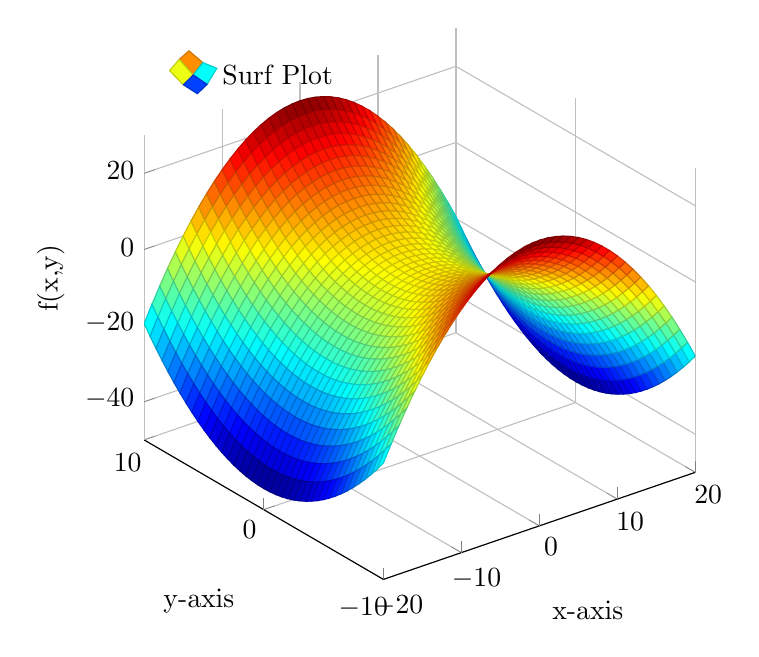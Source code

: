 % This file was created by matlab2tikz v0.4.7 running on MATLAB 8.1.
% Copyright (c) 2008--2014, Nico Schlömer <nico.schloemer@gmail.com>
% All rights reserved.
% Minimal pgfplots version: 1.3
% 
% The latest updates can be retrieved from
%   http://www.mathworks.com/matlabcentral/fileexchange/22022-matlab2tikz
% where you can also make suggestions and rate matlab2tikz.
% 
\begin{tikzpicture}

\begin{axis}[%
width=7cm,
height=7cm,
view={-37.5}{30},
scale only axis,
xmin=-20,
xmax=20,
xlabel={x-axis},
xmajorgrids,
ymin=-10,
ymax=10,
ylabel={y-axis},
ymajorgrids,
zmin=-50,
zmax=30,
zlabel={f(x,y)},
zmajorgrids,
axis x line*=bottom,
axis y line*=left,
axis z line*=left,
legend style={at={(0.03,0.97)},anchor=north west,fill=none,draw=none,legend cell align=left}
]

\addplot3[%
surf,
shader=faceted,
draw=black,
colormap/jet,
mesh/rows=41]
table[row sep=crcr,header=false] {%
%
-20	-10	-19.444\\
-20	-9.5	-21.882\\
-20	-9	-24.194\\
-20	-8.5	-26.382\\
-20	-8	-28.444\\
-20	-7.5	-30.382\\
-20	-7	-32.194\\
-20	-6.5	-33.882\\
-20	-6	-35.444\\
-20	-5.5	-36.882\\
-20	-5	-38.194\\
-20	-4.5	-39.382\\
-20	-4	-40.444\\
-20	-3.5	-41.382\\
-20	-3	-42.194\\
-20	-2.5	-42.882\\
-20	-2	-43.444\\
-20	-1.5	-43.882\\
-20	-1	-44.194\\
-20	-0.5	-44.382\\
-20	0	-44.444\\
-20	0.5	-44.382\\
-20	1	-44.194\\
-20	1.5	-43.882\\
-20	2	-43.444\\
-20	2.5	-42.882\\
-20	3	-42.194\\
-20	3.5	-41.382\\
-20	4	-40.444\\
-20	4.5	-39.382\\
-20	5	-38.194\\
-20	5.5	-36.882\\
-20	6	-35.444\\
-20	6.5	-33.882\\
-20	7	-32.194\\
-20	7.5	-30.382\\
-20	8	-28.444\\
-20	8.5	-26.382\\
-20	9	-24.194\\
-20	9.5	-21.882\\
-20	10	-19.444\\
-19	-10	-15.111\\
-19	-9.5	-17.549\\
-19	-9	-19.861\\
-19	-8.5	-22.049\\
-19	-8	-24.111\\
-19	-7.5	-26.049\\
-19	-7	-27.861\\
-19	-6.5	-29.549\\
-19	-6	-31.111\\
-19	-5.5	-32.549\\
-19	-5	-33.861\\
-19	-4.5	-35.049\\
-19	-4	-36.111\\
-19	-3.5	-37.049\\
-19	-3	-37.861\\
-19	-2.5	-38.549\\
-19	-2	-39.111\\
-19	-1.5	-39.549\\
-19	-1	-39.861\\
-19	-0.5	-40.049\\
-19	0	-40.111\\
-19	0.5	-40.049\\
-19	1	-39.861\\
-19	1.5	-39.549\\
-19	2	-39.111\\
-19	2.5	-38.549\\
-19	3	-37.861\\
-19	3.5	-37.049\\
-19	4	-36.111\\
-19	4.5	-35.049\\
-19	5	-33.861\\
-19	5.5	-32.549\\
-19	6	-31.111\\
-19	6.5	-29.549\\
-19	7	-27.861\\
-19	7.5	-26.049\\
-19	8	-24.111\\
-19	8.5	-22.049\\
-19	9	-19.861\\
-19	9.5	-17.549\\
-19	10	-15.111\\
-18	-10	-11\\
-18	-9.5	-13.438\\
-18	-9	-15.75\\
-18	-8.5	-17.938\\
-18	-8	-20\\
-18	-7.5	-21.938\\
-18	-7	-23.75\\
-18	-6.5	-25.438\\
-18	-6	-27\\
-18	-5.5	-28.438\\
-18	-5	-29.75\\
-18	-4.5	-30.938\\
-18	-4	-32\\
-18	-3.5	-32.938\\
-18	-3	-33.75\\
-18	-2.5	-34.438\\
-18	-2	-35\\
-18	-1.5	-35.438\\
-18	-1	-35.75\\
-18	-0.5	-35.938\\
-18	0	-36\\
-18	0.5	-35.938\\
-18	1	-35.75\\
-18	1.5	-35.438\\
-18	2	-35\\
-18	2.5	-34.438\\
-18	3	-33.75\\
-18	3.5	-32.938\\
-18	4	-32\\
-18	4.5	-30.938\\
-18	5	-29.75\\
-18	5.5	-28.438\\
-18	6	-27\\
-18	6.5	-25.438\\
-18	7	-23.75\\
-18	7.5	-21.938\\
-18	8	-20\\
-18	8.5	-17.938\\
-18	9	-15.75\\
-18	9.5	-13.438\\
-18	10	-11\\
-17	-10	-7.111\\
-17	-9.5	-9.549\\
-17	-9	-11.861\\
-17	-8.5	-14.049\\
-17	-8	-16.111\\
-17	-7.5	-18.049\\
-17	-7	-19.861\\
-17	-6.5	-21.549\\
-17	-6	-23.111\\
-17	-5.5	-24.549\\
-17	-5	-25.861\\
-17	-4.5	-27.049\\
-17	-4	-28.111\\
-17	-3.5	-29.049\\
-17	-3	-29.861\\
-17	-2.5	-30.549\\
-17	-2	-31.111\\
-17	-1.5	-31.549\\
-17	-1	-31.861\\
-17	-0.5	-32.049\\
-17	0	-32.111\\
-17	0.5	-32.049\\
-17	1	-31.861\\
-17	1.5	-31.549\\
-17	2	-31.111\\
-17	2.5	-30.549\\
-17	3	-29.861\\
-17	3.5	-29.049\\
-17	4	-28.111\\
-17	4.5	-27.049\\
-17	5	-25.861\\
-17	5.5	-24.549\\
-17	6	-23.111\\
-17	6.5	-21.549\\
-17	7	-19.861\\
-17	7.5	-18.049\\
-17	8	-16.111\\
-17	8.5	-14.049\\
-17	9	-11.861\\
-17	9.5	-9.549\\
-17	10	-7.111\\
-16	-10	-3.444\\
-16	-9.5	-5.882\\
-16	-9	-8.194\\
-16	-8.5	-10.382\\
-16	-8	-12.444\\
-16	-7.5	-14.382\\
-16	-7	-16.194\\
-16	-6.5	-17.882\\
-16	-6	-19.444\\
-16	-5.5	-20.882\\
-16	-5	-22.194\\
-16	-4.5	-23.382\\
-16	-4	-24.444\\
-16	-3.5	-25.382\\
-16	-3	-26.194\\
-16	-2.5	-26.882\\
-16	-2	-27.444\\
-16	-1.5	-27.882\\
-16	-1	-28.194\\
-16	-0.5	-28.382\\
-16	0	-28.444\\
-16	0.5	-28.382\\
-16	1	-28.194\\
-16	1.5	-27.882\\
-16	2	-27.444\\
-16	2.5	-26.882\\
-16	3	-26.194\\
-16	3.5	-25.382\\
-16	4	-24.444\\
-16	4.5	-23.382\\
-16	5	-22.194\\
-16	5.5	-20.882\\
-16	6	-19.444\\
-16	6.5	-17.882\\
-16	7	-16.194\\
-16	7.5	-14.382\\
-16	8	-12.444\\
-16	8.5	-10.382\\
-16	9	-8.194\\
-16	9.5	-5.882\\
-16	10	-3.444\\
-15	-10	0\\
-15	-9.5	-2.438\\
-15	-9	-4.75\\
-15	-8.5	-6.938\\
-15	-8	-9\\
-15	-7.5	-10.938\\
-15	-7	-12.75\\
-15	-6.5	-14.438\\
-15	-6	-16\\
-15	-5.5	-17.438\\
-15	-5	-18.75\\
-15	-4.5	-19.938\\
-15	-4	-21\\
-15	-3.5	-21.938\\
-15	-3	-22.75\\
-15	-2.5	-23.438\\
-15	-2	-24\\
-15	-1.5	-24.438\\
-15	-1	-24.75\\
-15	-0.5	-24.938\\
-15	0	-25\\
-15	0.5	-24.938\\
-15	1	-24.75\\
-15	1.5	-24.438\\
-15	2	-24\\
-15	2.5	-23.438\\
-15	3	-22.75\\
-15	3.5	-21.938\\
-15	4	-21\\
-15	4.5	-19.938\\
-15	5	-18.75\\
-15	5.5	-17.438\\
-15	6	-16\\
-15	6.5	-14.438\\
-15	7	-12.75\\
-15	7.5	-10.938\\
-15	8	-9\\
-15	8.5	-6.938\\
-15	9	-4.75\\
-15	9.5	-2.438\\
-15	10	0\\
-14	-10	3.222\\
-14	-9.5	0.785\\
-14	-9	-1.528\\
-14	-8.5	-3.715\\
-14	-8	-5.778\\
-14	-7.5	-7.715\\
-14	-7	-9.528\\
-14	-6.5	-11.215\\
-14	-6	-12.778\\
-14	-5.5	-14.215\\
-14	-5	-15.528\\
-14	-4.5	-16.715\\
-14	-4	-17.778\\
-14	-3.5	-18.715\\
-14	-3	-19.528\\
-14	-2.5	-20.215\\
-14	-2	-20.778\\
-14	-1.5	-21.215\\
-14	-1	-21.528\\
-14	-0.5	-21.715\\
-14	0	-21.778\\
-14	0.5	-21.715\\
-14	1	-21.528\\
-14	1.5	-21.215\\
-14	2	-20.778\\
-14	2.5	-20.215\\
-14	3	-19.528\\
-14	3.5	-18.715\\
-14	4	-17.778\\
-14	4.5	-16.715\\
-14	5	-15.528\\
-14	5.5	-14.215\\
-14	6	-12.778\\
-14	6.5	-11.215\\
-14	7	-9.528\\
-14	7.5	-7.715\\
-14	8	-5.778\\
-14	8.5	-3.715\\
-14	9	-1.528\\
-14	9.5	0.785\\
-14	10	3.222\\
-13	-10	6.222\\
-13	-9.5	3.785\\
-13	-9	1.472\\
-13	-8.5	-0.715\\
-13	-8	-2.778\\
-13	-7.5	-4.715\\
-13	-7	-6.528\\
-13	-6.5	-8.215\\
-13	-6	-9.778\\
-13	-5.5	-11.215\\
-13	-5	-12.528\\
-13	-4.5	-13.715\\
-13	-4	-14.778\\
-13	-3.5	-15.715\\
-13	-3	-16.528\\
-13	-2.5	-17.215\\
-13	-2	-17.778\\
-13	-1.5	-18.215\\
-13	-1	-18.528\\
-13	-0.5	-18.715\\
-13	0	-18.778\\
-13	0.5	-18.715\\
-13	1	-18.528\\
-13	1.5	-18.215\\
-13	2	-17.778\\
-13	2.5	-17.215\\
-13	3	-16.528\\
-13	3.5	-15.715\\
-13	4	-14.778\\
-13	4.5	-13.715\\
-13	5	-12.528\\
-13	5.5	-11.215\\
-13	6	-9.778\\
-13	6.5	-8.215\\
-13	7	-6.528\\
-13	7.5	-4.715\\
-13	8	-2.778\\
-13	8.5	-0.715\\
-13	9	1.472\\
-13	9.5	3.785\\
-13	10	6.222\\
-12	-10	9\\
-12	-9.5	6.562\\
-12	-9	4.25\\
-12	-8.5	2.062\\
-12	-8	0\\
-12	-7.5	-1.938\\
-12	-7	-3.75\\
-12	-6.5	-5.438\\
-12	-6	-7\\
-12	-5.5	-8.438\\
-12	-5	-9.75\\
-12	-4.5	-10.938\\
-12	-4	-12\\
-12	-3.5	-12.938\\
-12	-3	-13.75\\
-12	-2.5	-14.438\\
-12	-2	-15\\
-12	-1.5	-15.438\\
-12	-1	-15.75\\
-12	-0.5	-15.938\\
-12	0	-16\\
-12	0.5	-15.938\\
-12	1	-15.75\\
-12	1.5	-15.438\\
-12	2	-15\\
-12	2.5	-14.438\\
-12	3	-13.75\\
-12	3.5	-12.938\\
-12	4	-12\\
-12	4.5	-10.938\\
-12	5	-9.75\\
-12	5.5	-8.438\\
-12	6	-7\\
-12	6.5	-5.438\\
-12	7	-3.75\\
-12	7.5	-1.938\\
-12	8	0\\
-12	8.5	2.062\\
-12	9	4.25\\
-12	9.5	6.562\\
-12	10	9\\
-11	-10	11.556\\
-11	-9.5	9.118\\
-11	-9	6.806\\
-11	-8.5	4.618\\
-11	-8	2.556\\
-11	-7.5	0.618\\
-11	-7	-1.194\\
-11	-6.5	-2.882\\
-11	-6	-4.444\\
-11	-5.5	-5.882\\
-11	-5	-7.194\\
-11	-4.5	-8.382\\
-11	-4	-9.444\\
-11	-3.5	-10.382\\
-11	-3	-11.194\\
-11	-2.5	-11.882\\
-11	-2	-12.444\\
-11	-1.5	-12.882\\
-11	-1	-13.194\\
-11	-0.5	-13.382\\
-11	0	-13.444\\
-11	0.5	-13.382\\
-11	1	-13.194\\
-11	1.5	-12.882\\
-11	2	-12.444\\
-11	2.5	-11.882\\
-11	3	-11.194\\
-11	3.5	-10.382\\
-11	4	-9.444\\
-11	4.5	-8.382\\
-11	5	-7.194\\
-11	5.5	-5.882\\
-11	6	-4.444\\
-11	6.5	-2.882\\
-11	7	-1.194\\
-11	7.5	0.618\\
-11	8	2.556\\
-11	8.5	4.618\\
-11	9	6.806\\
-11	9.5	9.118\\
-11	10	11.556\\
-10	-10	13.889\\
-10	-9.5	11.451\\
-10	-9	9.139\\
-10	-8.5	6.951\\
-10	-8	4.889\\
-10	-7.5	2.951\\
-10	-7	1.139\\
-10	-6.5	-0.549\\
-10	-6	-2.111\\
-10	-5.5	-3.549\\
-10	-5	-4.861\\
-10	-4.5	-6.049\\
-10	-4	-7.111\\
-10	-3.5	-8.049\\
-10	-3	-8.861\\
-10	-2.5	-9.549\\
-10	-2	-10.111\\
-10	-1.5	-10.549\\
-10	-1	-10.861\\
-10	-0.5	-11.049\\
-10	0	-11.111\\
-10	0.5	-11.049\\
-10	1	-10.861\\
-10	1.5	-10.549\\
-10	2	-10.111\\
-10	2.5	-9.549\\
-10	3	-8.861\\
-10	3.5	-8.049\\
-10	4	-7.111\\
-10	4.5	-6.049\\
-10	5	-4.861\\
-10	5.5	-3.549\\
-10	6	-2.111\\
-10	6.5	-0.549\\
-10	7	1.139\\
-10	7.5	2.951\\
-10	8	4.889\\
-10	8.5	6.951\\
-10	9	9.139\\
-10	9.5	11.451\\
-10	10	13.889\\
-9	-10	16\\
-9	-9.5	13.562\\
-9	-9	11.25\\
-9	-8.5	9.062\\
-9	-8	7\\
-9	-7.5	5.062\\
-9	-7	3.25\\
-9	-6.5	1.562\\
-9	-6	0\\
-9	-5.5	-1.438\\
-9	-5	-2.75\\
-9	-4.5	-3.938\\
-9	-4	-5\\
-9	-3.5	-5.938\\
-9	-3	-6.75\\
-9	-2.5	-7.438\\
-9	-2	-8\\
-9	-1.5	-8.438\\
-9	-1	-8.75\\
-9	-0.5	-8.938\\
-9	0	-9\\
-9	0.5	-8.938\\
-9	1	-8.75\\
-9	1.5	-8.438\\
-9	2	-8\\
-9	2.5	-7.438\\
-9	3	-6.75\\
-9	3.5	-5.938\\
-9	4	-5\\
-9	4.5	-3.938\\
-9	5	-2.75\\
-9	5.5	-1.438\\
-9	6	0\\
-9	6.5	1.562\\
-9	7	3.25\\
-9	7.5	5.062\\
-9	8	7\\
-9	8.5	9.062\\
-9	9	11.25\\
-9	9.5	13.562\\
-9	10	16\\
-8	-10	17.889\\
-8	-9.5	15.451\\
-8	-9	13.139\\
-8	-8.5	10.951\\
-8	-8	8.889\\
-8	-7.5	6.951\\
-8	-7	5.139\\
-8	-6.5	3.451\\
-8	-6	1.889\\
-8	-5.5	0.451\\
-8	-5	-0.861\\
-8	-4.5	-2.049\\
-8	-4	-3.111\\
-8	-3.5	-4.049\\
-8	-3	-4.861\\
-8	-2.5	-5.549\\
-8	-2	-6.111\\
-8	-1.5	-6.549\\
-8	-1	-6.861\\
-8	-0.5	-7.049\\
-8	0	-7.111\\
-8	0.5	-7.049\\
-8	1	-6.861\\
-8	1.5	-6.549\\
-8	2	-6.111\\
-8	2.5	-5.549\\
-8	3	-4.861\\
-8	3.5	-4.049\\
-8	4	-3.111\\
-8	4.5	-2.049\\
-8	5	-0.861\\
-8	5.5	0.451\\
-8	6	1.889\\
-8	6.5	3.451\\
-8	7	5.139\\
-8	7.5	6.951\\
-8	8	8.889\\
-8	8.5	10.951\\
-8	9	13.139\\
-8	9.5	15.451\\
-8	10	17.889\\
-7	-10	19.556\\
-7	-9.5	17.118\\
-7	-9	14.806\\
-7	-8.5	12.618\\
-7	-8	10.556\\
-7	-7.5	8.618\\
-7	-7	6.806\\
-7	-6.5	5.118\\
-7	-6	3.556\\
-7	-5.5	2.118\\
-7	-5	0.806\\
-7	-4.5	-0.382\\
-7	-4	-1.444\\
-7	-3.5	-2.382\\
-7	-3	-3.194\\
-7	-2.5	-3.882\\
-7	-2	-4.444\\
-7	-1.5	-4.882\\
-7	-1	-5.194\\
-7	-0.5	-5.382\\
-7	0	-5.444\\
-7	0.5	-5.382\\
-7	1	-5.194\\
-7	1.5	-4.882\\
-7	2	-4.444\\
-7	2.5	-3.882\\
-7	3	-3.194\\
-7	3.5	-2.382\\
-7	4	-1.444\\
-7	4.5	-0.382\\
-7	5	0.806\\
-7	5.5	2.118\\
-7	6	3.556\\
-7	6.5	5.118\\
-7	7	6.806\\
-7	7.5	8.618\\
-7	8	10.556\\
-7	8.5	12.618\\
-7	9	14.806\\
-7	9.5	17.118\\
-7	10	19.556\\
-6	-10	21\\
-6	-9.5	18.562\\
-6	-9	16.25\\
-6	-8.5	14.062\\
-6	-8	12\\
-6	-7.5	10.062\\
-6	-7	8.25\\
-6	-6.5	6.562\\
-6	-6	5\\
-6	-5.5	3.562\\
-6	-5	2.25\\
-6	-4.5	1.062\\
-6	-4	0\\
-6	-3.5	-0.938\\
-6	-3	-1.75\\
-6	-2.5	-2.438\\
-6	-2	-3\\
-6	-1.5	-3.438\\
-6	-1	-3.75\\
-6	-0.5	-3.938\\
-6	0	-4\\
-6	0.5	-3.938\\
-6	1	-3.75\\
-6	1.5	-3.438\\
-6	2	-3\\
-6	2.5	-2.438\\
-6	3	-1.75\\
-6	3.5	-0.938\\
-6	4	0\\
-6	4.5	1.062\\
-6	5	2.25\\
-6	5.5	3.562\\
-6	6	5\\
-6	6.5	6.562\\
-6	7	8.25\\
-6	7.5	10.062\\
-6	8	12\\
-6	8.5	14.062\\
-6	9	16.25\\
-6	9.5	18.562\\
-6	10	21\\
-5	-10	22.222\\
-5	-9.5	19.785\\
-5	-9	17.472\\
-5	-8.5	15.285\\
-5	-8	13.222\\
-5	-7.5	11.285\\
-5	-7	9.472\\
-5	-6.5	7.785\\
-5	-6	6.222\\
-5	-5.5	4.785\\
-5	-5	3.472\\
-5	-4.5	2.285\\
-5	-4	1.222\\
-5	-3.5	0.285\\
-5	-3	-0.528\\
-5	-2.5	-1.215\\
-5	-2	-1.778\\
-5	-1.5	-2.215\\
-5	-1	-2.528\\
-5	-0.5	-2.715\\
-5	0	-2.778\\
-5	0.5	-2.715\\
-5	1	-2.528\\
-5	1.5	-2.215\\
-5	2	-1.778\\
-5	2.5	-1.215\\
-5	3	-0.528\\
-5	3.5	0.285\\
-5	4	1.222\\
-5	4.5	2.285\\
-5	5	3.472\\
-5	5.5	4.785\\
-5	6	6.222\\
-5	6.5	7.785\\
-5	7	9.472\\
-5	7.5	11.285\\
-5	8	13.222\\
-5	8.5	15.285\\
-5	9	17.472\\
-5	9.5	19.785\\
-5	10	22.222\\
-4	-10	23.222\\
-4	-9.5	20.785\\
-4	-9	18.472\\
-4	-8.5	16.285\\
-4	-8	14.222\\
-4	-7.5	12.285\\
-4	-7	10.472\\
-4	-6.5	8.785\\
-4	-6	7.222\\
-4	-5.5	5.785\\
-4	-5	4.472\\
-4	-4.5	3.285\\
-4	-4	2.222\\
-4	-3.5	1.285\\
-4	-3	0.472\\
-4	-2.5	-0.215\\
-4	-2	-0.778\\
-4	-1.5	-1.215\\
-4	-1	-1.528\\
-4	-0.5	-1.715\\
-4	0	-1.778\\
-4	0.5	-1.715\\
-4	1	-1.528\\
-4	1.5	-1.215\\
-4	2	-0.778\\
-4	2.5	-0.215\\
-4	3	0.472\\
-4	3.5	1.285\\
-4	4	2.222\\
-4	4.5	3.285\\
-4	5	4.472\\
-4	5.5	5.785\\
-4	6	7.222\\
-4	6.5	8.785\\
-4	7	10.472\\
-4	7.5	12.285\\
-4	8	14.222\\
-4	8.5	16.285\\
-4	9	18.472\\
-4	9.5	20.785\\
-4	10	23.222\\
-3	-10	24\\
-3	-9.5	21.562\\
-3	-9	19.25\\
-3	-8.5	17.062\\
-3	-8	15\\
-3	-7.5	13.062\\
-3	-7	11.25\\
-3	-6.5	9.562\\
-3	-6	8\\
-3	-5.5	6.562\\
-3	-5	5.25\\
-3	-4.5	4.062\\
-3	-4	3\\
-3	-3.5	2.062\\
-3	-3	1.25\\
-3	-2.5	0.562\\
-3	-2	0\\
-3	-1.5	-0.438\\
-3	-1	-0.75\\
-3	-0.5	-0.938\\
-3	0	-1\\
-3	0.5	-0.938\\
-3	1	-0.75\\
-3	1.5	-0.438\\
-3	2	0\\
-3	2.5	0.562\\
-3	3	1.25\\
-3	3.5	2.062\\
-3	4	3\\
-3	4.5	4.062\\
-3	5	5.25\\
-3	5.5	6.562\\
-3	6	8\\
-3	6.5	9.562\\
-3	7	11.25\\
-3	7.5	13.062\\
-3	8	15\\
-3	8.5	17.062\\
-3	9	19.25\\
-3	9.5	21.562\\
-3	10	24\\
-2	-10	24.556\\
-2	-9.5	22.118\\
-2	-9	19.806\\
-2	-8.5	17.618\\
-2	-8	15.556\\
-2	-7.5	13.618\\
-2	-7	11.806\\
-2	-6.5	10.118\\
-2	-6	8.556\\
-2	-5.5	7.118\\
-2	-5	5.806\\
-2	-4.5	4.618\\
-2	-4	3.556\\
-2	-3.5	2.618\\
-2	-3	1.806\\
-2	-2.5	1.118\\
-2	-2	0.556\\
-2	-1.5	0.118\\
-2	-1	-0.194\\
-2	-0.5	-0.382\\
-2	0	-0.444\\
-2	0.5	-0.382\\
-2	1	-0.194\\
-2	1.5	0.118\\
-2	2	0.556\\
-2	2.5	1.118\\
-2	3	1.806\\
-2	3.5	2.618\\
-2	4	3.556\\
-2	4.5	4.618\\
-2	5	5.806\\
-2	5.5	7.118\\
-2	6	8.556\\
-2	6.5	10.118\\
-2	7	11.806\\
-2	7.5	13.618\\
-2	8	15.556\\
-2	8.5	17.618\\
-2	9	19.806\\
-2	9.5	22.118\\
-2	10	24.556\\
-1	-10	24.889\\
-1	-9.5	22.451\\
-1	-9	20.139\\
-1	-8.5	17.951\\
-1	-8	15.889\\
-1	-7.5	13.951\\
-1	-7	12.139\\
-1	-6.5	10.451\\
-1	-6	8.889\\
-1	-5.5	7.451\\
-1	-5	6.139\\
-1	-4.5	4.951\\
-1	-4	3.889\\
-1	-3.5	2.951\\
-1	-3	2.139\\
-1	-2.5	1.451\\
-1	-2	0.889\\
-1	-1.5	0.451\\
-1	-1	0.139\\
-1	-0.5	-0.049\\
-1	0	-0.111\\
-1	0.5	-0.049\\
-1	1	0.139\\
-1	1.5	0.451\\
-1	2	0.889\\
-1	2.5	1.451\\
-1	3	2.139\\
-1	3.5	2.951\\
-1	4	3.889\\
-1	4.5	4.951\\
-1	5	6.139\\
-1	5.5	7.451\\
-1	6	8.889\\
-1	6.5	10.451\\
-1	7	12.139\\
-1	7.5	13.951\\
-1	8	15.889\\
-1	8.5	17.951\\
-1	9	20.139\\
-1	9.5	22.451\\
-1	10	24.889\\
0	-10	25\\
0	-9.5	22.562\\
0	-9	20.25\\
0	-8.5	18.062\\
0	-8	16\\
0	-7.5	14.062\\
0	-7	12.25\\
0	-6.5	10.562\\
0	-6	9\\
0	-5.5	7.562\\
0	-5	6.25\\
0	-4.5	5.062\\
0	-4	4\\
0	-3.5	3.062\\
0	-3	2.25\\
0	-2.5	1.562\\
0	-2	1\\
0	-1.5	0.562\\
0	-1	0.25\\
0	-0.5	0.062\\
0	0	0\\
0	0.5	0.062\\
0	1	0.25\\
0	1.5	0.562\\
0	2	1\\
0	2.5	1.562\\
0	3	2.25\\
0	3.5	3.062\\
0	4	4\\
0	4.5	5.062\\
0	5	6.25\\
0	5.5	7.562\\
0	6	9\\
0	6.5	10.562\\
0	7	12.25\\
0	7.5	14.062\\
0	8	16\\
0	8.5	18.062\\
0	9	20.25\\
0	9.5	22.562\\
0	10	25\\
1	-10	24.889\\
1	-9.5	22.451\\
1	-9	20.139\\
1	-8.5	17.951\\
1	-8	15.889\\
1	-7.5	13.951\\
1	-7	12.139\\
1	-6.5	10.451\\
1	-6	8.889\\
1	-5.5	7.451\\
1	-5	6.139\\
1	-4.5	4.951\\
1	-4	3.889\\
1	-3.5	2.951\\
1	-3	2.139\\
1	-2.5	1.451\\
1	-2	0.889\\
1	-1.5	0.451\\
1	-1	0.139\\
1	-0.5	-0.049\\
1	0	-0.111\\
1	0.5	-0.049\\
1	1	0.139\\
1	1.5	0.451\\
1	2	0.889\\
1	2.5	1.451\\
1	3	2.139\\
1	3.5	2.951\\
1	4	3.889\\
1	4.5	4.951\\
1	5	6.139\\
1	5.5	7.451\\
1	6	8.889\\
1	6.5	10.451\\
1	7	12.139\\
1	7.5	13.951\\
1	8	15.889\\
1	8.5	17.951\\
1	9	20.139\\
1	9.5	22.451\\
1	10	24.889\\
2	-10	24.556\\
2	-9.5	22.118\\
2	-9	19.806\\
2	-8.5	17.618\\
2	-8	15.556\\
2	-7.5	13.618\\
2	-7	11.806\\
2	-6.5	10.118\\
2	-6	8.556\\
2	-5.5	7.118\\
2	-5	5.806\\
2	-4.5	4.618\\
2	-4	3.556\\
2	-3.5	2.618\\
2	-3	1.806\\
2	-2.5	1.118\\
2	-2	0.556\\
2	-1.5	0.118\\
2	-1	-0.194\\
2	-0.5	-0.382\\
2	0	-0.444\\
2	0.5	-0.382\\
2	1	-0.194\\
2	1.5	0.118\\
2	2	0.556\\
2	2.5	1.118\\
2	3	1.806\\
2	3.5	2.618\\
2	4	3.556\\
2	4.5	4.618\\
2	5	5.806\\
2	5.5	7.118\\
2	6	8.556\\
2	6.5	10.118\\
2	7	11.806\\
2	7.5	13.618\\
2	8	15.556\\
2	8.5	17.618\\
2	9	19.806\\
2	9.5	22.118\\
2	10	24.556\\
3	-10	24\\
3	-9.5	21.562\\
3	-9	19.25\\
3	-8.5	17.062\\
3	-8	15\\
3	-7.5	13.062\\
3	-7	11.25\\
3	-6.5	9.562\\
3	-6	8\\
3	-5.5	6.562\\
3	-5	5.25\\
3	-4.5	4.062\\
3	-4	3\\
3	-3.5	2.062\\
3	-3	1.25\\
3	-2.5	0.562\\
3	-2	0\\
3	-1.5	-0.438\\
3	-1	-0.75\\
3	-0.5	-0.938\\
3	0	-1\\
3	0.5	-0.938\\
3	1	-0.75\\
3	1.5	-0.438\\
3	2	0\\
3	2.5	0.562\\
3	3	1.25\\
3	3.5	2.062\\
3	4	3\\
3	4.5	4.062\\
3	5	5.25\\
3	5.5	6.562\\
3	6	8\\
3	6.5	9.562\\
3	7	11.25\\
3	7.5	13.062\\
3	8	15\\
3	8.5	17.062\\
3	9	19.25\\
3	9.5	21.562\\
3	10	24\\
4	-10	23.222\\
4	-9.5	20.785\\
4	-9	18.472\\
4	-8.5	16.285\\
4	-8	14.222\\
4	-7.5	12.285\\
4	-7	10.472\\
4	-6.5	8.785\\
4	-6	7.222\\
4	-5.5	5.785\\
4	-5	4.472\\
4	-4.5	3.285\\
4	-4	2.222\\
4	-3.5	1.285\\
4	-3	0.472\\
4	-2.5	-0.215\\
4	-2	-0.778\\
4	-1.5	-1.215\\
4	-1	-1.528\\
4	-0.5	-1.715\\
4	0	-1.778\\
4	0.5	-1.715\\
4	1	-1.528\\
4	1.5	-1.215\\
4	2	-0.778\\
4	2.5	-0.215\\
4	3	0.472\\
4	3.5	1.285\\
4	4	2.222\\
4	4.5	3.285\\
4	5	4.472\\
4	5.5	5.785\\
4	6	7.222\\
4	6.5	8.785\\
4	7	10.472\\
4	7.5	12.285\\
4	8	14.222\\
4	8.5	16.285\\
4	9	18.472\\
4	9.5	20.785\\
4	10	23.222\\
5	-10	22.222\\
5	-9.5	19.785\\
5	-9	17.472\\
5	-8.5	15.285\\
5	-8	13.222\\
5	-7.5	11.285\\
5	-7	9.472\\
5	-6.5	7.785\\
5	-6	6.222\\
5	-5.5	4.785\\
5	-5	3.472\\
5	-4.5	2.285\\
5	-4	1.222\\
5	-3.5	0.285\\
5	-3	-0.528\\
5	-2.5	-1.215\\
5	-2	-1.778\\
5	-1.5	-2.215\\
5	-1	-2.528\\
5	-0.5	-2.715\\
5	0	-2.778\\
5	0.5	-2.715\\
5	1	-2.528\\
5	1.5	-2.215\\
5	2	-1.778\\
5	2.5	-1.215\\
5	3	-0.528\\
5	3.5	0.285\\
5	4	1.222\\
5	4.5	2.285\\
5	5	3.472\\
5	5.5	4.785\\
5	6	6.222\\
5	6.5	7.785\\
5	7	9.472\\
5	7.5	11.285\\
5	8	13.222\\
5	8.5	15.285\\
5	9	17.472\\
5	9.5	19.785\\
5	10	22.222\\
6	-10	21\\
6	-9.5	18.562\\
6	-9	16.25\\
6	-8.5	14.062\\
6	-8	12\\
6	-7.5	10.062\\
6	-7	8.25\\
6	-6.5	6.562\\
6	-6	5\\
6	-5.5	3.562\\
6	-5	2.25\\
6	-4.5	1.062\\
6	-4	0\\
6	-3.5	-0.938\\
6	-3	-1.75\\
6	-2.5	-2.438\\
6	-2	-3\\
6	-1.5	-3.438\\
6	-1	-3.75\\
6	-0.5	-3.938\\
6	0	-4\\
6	0.5	-3.938\\
6	1	-3.75\\
6	1.5	-3.438\\
6	2	-3\\
6	2.5	-2.438\\
6	3	-1.75\\
6	3.5	-0.938\\
6	4	0\\
6	4.5	1.062\\
6	5	2.25\\
6	5.5	3.562\\
6	6	5\\
6	6.5	6.562\\
6	7	8.25\\
6	7.5	10.062\\
6	8	12\\
6	8.5	14.062\\
6	9	16.25\\
6	9.5	18.562\\
6	10	21\\
7	-10	19.556\\
7	-9.5	17.118\\
7	-9	14.806\\
7	-8.5	12.618\\
7	-8	10.556\\
7	-7.5	8.618\\
7	-7	6.806\\
7	-6.5	5.118\\
7	-6	3.556\\
7	-5.5	2.118\\
7	-5	0.806\\
7	-4.5	-0.382\\
7	-4	-1.444\\
7	-3.5	-2.382\\
7	-3	-3.194\\
7	-2.5	-3.882\\
7	-2	-4.444\\
7	-1.5	-4.882\\
7	-1	-5.194\\
7	-0.5	-5.382\\
7	0	-5.444\\
7	0.5	-5.382\\
7	1	-5.194\\
7	1.5	-4.882\\
7	2	-4.444\\
7	2.5	-3.882\\
7	3	-3.194\\
7	3.5	-2.382\\
7	4	-1.444\\
7	4.5	-0.382\\
7	5	0.806\\
7	5.5	2.118\\
7	6	3.556\\
7	6.5	5.118\\
7	7	6.806\\
7	7.5	8.618\\
7	8	10.556\\
7	8.5	12.618\\
7	9	14.806\\
7	9.5	17.118\\
7	10	19.556\\
8	-10	17.889\\
8	-9.5	15.451\\
8	-9	13.139\\
8	-8.5	10.951\\
8	-8	8.889\\
8	-7.5	6.951\\
8	-7	5.139\\
8	-6.5	3.451\\
8	-6	1.889\\
8	-5.5	0.451\\
8	-5	-0.861\\
8	-4.5	-2.049\\
8	-4	-3.111\\
8	-3.5	-4.049\\
8	-3	-4.861\\
8	-2.5	-5.549\\
8	-2	-6.111\\
8	-1.5	-6.549\\
8	-1	-6.861\\
8	-0.5	-7.049\\
8	0	-7.111\\
8	0.5	-7.049\\
8	1	-6.861\\
8	1.5	-6.549\\
8	2	-6.111\\
8	2.5	-5.549\\
8	3	-4.861\\
8	3.5	-4.049\\
8	4	-3.111\\
8	4.5	-2.049\\
8	5	-0.861\\
8	5.5	0.451\\
8	6	1.889\\
8	6.5	3.451\\
8	7	5.139\\
8	7.5	6.951\\
8	8	8.889\\
8	8.5	10.951\\
8	9	13.139\\
8	9.5	15.451\\
8	10	17.889\\
9	-10	16\\
9	-9.5	13.562\\
9	-9	11.25\\
9	-8.5	9.062\\
9	-8	7\\
9	-7.5	5.062\\
9	-7	3.25\\
9	-6.5	1.562\\
9	-6	0\\
9	-5.5	-1.438\\
9	-5	-2.75\\
9	-4.5	-3.938\\
9	-4	-5\\
9	-3.5	-5.938\\
9	-3	-6.75\\
9	-2.5	-7.438\\
9	-2	-8\\
9	-1.5	-8.438\\
9	-1	-8.75\\
9	-0.5	-8.938\\
9	0	-9\\
9	0.5	-8.938\\
9	1	-8.75\\
9	1.5	-8.438\\
9	2	-8\\
9	2.5	-7.438\\
9	3	-6.75\\
9	3.5	-5.938\\
9	4	-5\\
9	4.5	-3.938\\
9	5	-2.75\\
9	5.5	-1.438\\
9	6	0\\
9	6.5	1.562\\
9	7	3.25\\
9	7.5	5.062\\
9	8	7\\
9	8.5	9.062\\
9	9	11.25\\
9	9.5	13.562\\
9	10	16\\
10	-10	13.889\\
10	-9.5	11.451\\
10	-9	9.139\\
10	-8.5	6.951\\
10	-8	4.889\\
10	-7.5	2.951\\
10	-7	1.139\\
10	-6.5	-0.549\\
10	-6	-2.111\\
10	-5.5	-3.549\\
10	-5	-4.861\\
10	-4.5	-6.049\\
10	-4	-7.111\\
10	-3.5	-8.049\\
10	-3	-8.861\\
10	-2.5	-9.549\\
10	-2	-10.111\\
10	-1.5	-10.549\\
10	-1	-10.861\\
10	-0.5	-11.049\\
10	0	-11.111\\
10	0.5	-11.049\\
10	1	-10.861\\
10	1.5	-10.549\\
10	2	-10.111\\
10	2.5	-9.549\\
10	3	-8.861\\
10	3.5	-8.049\\
10	4	-7.111\\
10	4.5	-6.049\\
10	5	-4.861\\
10	5.5	-3.549\\
10	6	-2.111\\
10	6.5	-0.549\\
10	7	1.139\\
10	7.5	2.951\\
10	8	4.889\\
10	8.5	6.951\\
10	9	9.139\\
10	9.5	11.451\\
10	10	13.889\\
11	-10	11.556\\
11	-9.5	9.118\\
11	-9	6.806\\
11	-8.5	4.618\\
11	-8	2.556\\
11	-7.5	0.618\\
11	-7	-1.194\\
11	-6.5	-2.882\\
11	-6	-4.444\\
11	-5.5	-5.882\\
11	-5	-7.194\\
11	-4.5	-8.382\\
11	-4	-9.444\\
11	-3.5	-10.382\\
11	-3	-11.194\\
11	-2.5	-11.882\\
11	-2	-12.444\\
11	-1.5	-12.882\\
11	-1	-13.194\\
11	-0.5	-13.382\\
11	0	-13.444\\
11	0.5	-13.382\\
11	1	-13.194\\
11	1.5	-12.882\\
11	2	-12.444\\
11	2.5	-11.882\\
11	3	-11.194\\
11	3.5	-10.382\\
11	4	-9.444\\
11	4.5	-8.382\\
11	5	-7.194\\
11	5.5	-5.882\\
11	6	-4.444\\
11	6.5	-2.882\\
11	7	-1.194\\
11	7.5	0.618\\
11	8	2.556\\
11	8.5	4.618\\
11	9	6.806\\
11	9.5	9.118\\
11	10	11.556\\
12	-10	9\\
12	-9.5	6.562\\
12	-9	4.25\\
12	-8.5	2.062\\
12	-8	0\\
12	-7.5	-1.938\\
12	-7	-3.75\\
12	-6.5	-5.438\\
12	-6	-7\\
12	-5.5	-8.438\\
12	-5	-9.75\\
12	-4.5	-10.938\\
12	-4	-12\\
12	-3.5	-12.938\\
12	-3	-13.75\\
12	-2.5	-14.438\\
12	-2	-15\\
12	-1.5	-15.438\\
12	-1	-15.75\\
12	-0.5	-15.938\\
12	0	-16\\
12	0.5	-15.938\\
12	1	-15.75\\
12	1.5	-15.438\\
12	2	-15\\
12	2.5	-14.438\\
12	3	-13.75\\
12	3.5	-12.938\\
12	4	-12\\
12	4.5	-10.938\\
12	5	-9.75\\
12	5.5	-8.438\\
12	6	-7\\
12	6.5	-5.438\\
12	7	-3.75\\
12	7.5	-1.938\\
12	8	0\\
12	8.5	2.062\\
12	9	4.25\\
12	9.5	6.562\\
12	10	9\\
13	-10	6.222\\
13	-9.5	3.785\\
13	-9	1.472\\
13	-8.5	-0.715\\
13	-8	-2.778\\
13	-7.5	-4.715\\
13	-7	-6.528\\
13	-6.5	-8.215\\
13	-6	-9.778\\
13	-5.5	-11.215\\
13	-5	-12.528\\
13	-4.5	-13.715\\
13	-4	-14.778\\
13	-3.5	-15.715\\
13	-3	-16.528\\
13	-2.5	-17.215\\
13	-2	-17.778\\
13	-1.5	-18.215\\
13	-1	-18.528\\
13	-0.5	-18.715\\
13	0	-18.778\\
13	0.5	-18.715\\
13	1	-18.528\\
13	1.5	-18.215\\
13	2	-17.778\\
13	2.5	-17.215\\
13	3	-16.528\\
13	3.5	-15.715\\
13	4	-14.778\\
13	4.5	-13.715\\
13	5	-12.528\\
13	5.5	-11.215\\
13	6	-9.778\\
13	6.5	-8.215\\
13	7	-6.528\\
13	7.5	-4.715\\
13	8	-2.778\\
13	8.5	-0.715\\
13	9	1.472\\
13	9.5	3.785\\
13	10	6.222\\
14	-10	3.222\\
14	-9.5	0.785\\
14	-9	-1.528\\
14	-8.5	-3.715\\
14	-8	-5.778\\
14	-7.5	-7.715\\
14	-7	-9.528\\
14	-6.5	-11.215\\
14	-6	-12.778\\
14	-5.5	-14.215\\
14	-5	-15.528\\
14	-4.5	-16.715\\
14	-4	-17.778\\
14	-3.5	-18.715\\
14	-3	-19.528\\
14	-2.5	-20.215\\
14	-2	-20.778\\
14	-1.5	-21.215\\
14	-1	-21.528\\
14	-0.5	-21.715\\
14	0	-21.778\\
14	0.5	-21.715\\
14	1	-21.528\\
14	1.5	-21.215\\
14	2	-20.778\\
14	2.5	-20.215\\
14	3	-19.528\\
14	3.5	-18.715\\
14	4	-17.778\\
14	4.5	-16.715\\
14	5	-15.528\\
14	5.5	-14.215\\
14	6	-12.778\\
14	6.5	-11.215\\
14	7	-9.528\\
14	7.5	-7.715\\
14	8	-5.778\\
14	8.5	-3.715\\
14	9	-1.528\\
14	9.5	0.785\\
14	10	3.222\\
15	-10	0\\
15	-9.5	-2.438\\
15	-9	-4.75\\
15	-8.5	-6.938\\
15	-8	-9\\
15	-7.5	-10.938\\
15	-7	-12.75\\
15	-6.5	-14.438\\
15	-6	-16\\
15	-5.5	-17.438\\
15	-5	-18.75\\
15	-4.5	-19.938\\
15	-4	-21\\
15	-3.5	-21.938\\
15	-3	-22.75\\
15	-2.5	-23.438\\
15	-2	-24\\
15	-1.5	-24.438\\
15	-1	-24.75\\
15	-0.5	-24.938\\
15	0	-25\\
15	0.5	-24.938\\
15	1	-24.75\\
15	1.5	-24.438\\
15	2	-24\\
15	2.5	-23.438\\
15	3	-22.75\\
15	3.5	-21.938\\
15	4	-21\\
15	4.5	-19.938\\
15	5	-18.75\\
15	5.5	-17.438\\
15	6	-16\\
15	6.5	-14.438\\
15	7	-12.75\\
15	7.5	-10.938\\
15	8	-9\\
15	8.5	-6.938\\
15	9	-4.75\\
15	9.5	-2.438\\
15	10	0\\
16	-10	-3.444\\
16	-9.5	-5.882\\
16	-9	-8.194\\
16	-8.5	-10.382\\
16	-8	-12.444\\
16	-7.5	-14.382\\
16	-7	-16.194\\
16	-6.5	-17.882\\
16	-6	-19.444\\
16	-5.5	-20.882\\
16	-5	-22.194\\
16	-4.5	-23.382\\
16	-4	-24.444\\
16	-3.5	-25.382\\
16	-3	-26.194\\
16	-2.5	-26.882\\
16	-2	-27.444\\
16	-1.5	-27.882\\
16	-1	-28.194\\
16	-0.5	-28.382\\
16	0	-28.444\\
16	0.5	-28.382\\
16	1	-28.194\\
16	1.5	-27.882\\
16	2	-27.444\\
16	2.5	-26.882\\
16	3	-26.194\\
16	3.5	-25.382\\
16	4	-24.444\\
16	4.5	-23.382\\
16	5	-22.194\\
16	5.5	-20.882\\
16	6	-19.444\\
16	6.5	-17.882\\
16	7	-16.194\\
16	7.5	-14.382\\
16	8	-12.444\\
16	8.5	-10.382\\
16	9	-8.194\\
16	9.5	-5.882\\
16	10	-3.444\\
17	-10	-7.111\\
17	-9.5	-9.549\\
17	-9	-11.861\\
17	-8.5	-14.049\\
17	-8	-16.111\\
17	-7.5	-18.049\\
17	-7	-19.861\\
17	-6.5	-21.549\\
17	-6	-23.111\\
17	-5.5	-24.549\\
17	-5	-25.861\\
17	-4.5	-27.049\\
17	-4	-28.111\\
17	-3.5	-29.049\\
17	-3	-29.861\\
17	-2.5	-30.549\\
17	-2	-31.111\\
17	-1.5	-31.549\\
17	-1	-31.861\\
17	-0.5	-32.049\\
17	0	-32.111\\
17	0.5	-32.049\\
17	1	-31.861\\
17	1.5	-31.549\\
17	2	-31.111\\
17	2.5	-30.549\\
17	3	-29.861\\
17	3.5	-29.049\\
17	4	-28.111\\
17	4.5	-27.049\\
17	5	-25.861\\
17	5.5	-24.549\\
17	6	-23.111\\
17	6.5	-21.549\\
17	7	-19.861\\
17	7.5	-18.049\\
17	8	-16.111\\
17	8.5	-14.049\\
17	9	-11.861\\
17	9.5	-9.549\\
17	10	-7.111\\
18	-10	-11\\
18	-9.5	-13.438\\
18	-9	-15.75\\
18	-8.5	-17.938\\
18	-8	-20\\
18	-7.5	-21.938\\
18	-7	-23.75\\
18	-6.5	-25.438\\
18	-6	-27\\
18	-5.5	-28.438\\
18	-5	-29.75\\
18	-4.5	-30.938\\
18	-4	-32\\
18	-3.5	-32.938\\
18	-3	-33.75\\
18	-2.5	-34.438\\
18	-2	-35\\
18	-1.5	-35.438\\
18	-1	-35.75\\
18	-0.5	-35.938\\
18	0	-36\\
18	0.5	-35.938\\
18	1	-35.75\\
18	1.5	-35.438\\
18	2	-35\\
18	2.5	-34.438\\
18	3	-33.75\\
18	3.5	-32.938\\
18	4	-32\\
18	4.5	-30.938\\
18	5	-29.75\\
18	5.5	-28.438\\
18	6	-27\\
18	6.5	-25.438\\
18	7	-23.75\\
18	7.5	-21.938\\
18	8	-20\\
18	8.5	-17.938\\
18	9	-15.75\\
18	9.5	-13.438\\
18	10	-11\\
19	-10	-15.111\\
19	-9.5	-17.549\\
19	-9	-19.861\\
19	-8.5	-22.049\\
19	-8	-24.111\\
19	-7.5	-26.049\\
19	-7	-27.861\\
19	-6.5	-29.549\\
19	-6	-31.111\\
19	-5.5	-32.549\\
19	-5	-33.861\\
19	-4.5	-35.049\\
19	-4	-36.111\\
19	-3.5	-37.049\\
19	-3	-37.861\\
19	-2.5	-38.549\\
19	-2	-39.111\\
19	-1.5	-39.549\\
19	-1	-39.861\\
19	-0.5	-40.049\\
19	0	-40.111\\
19	0.5	-40.049\\
19	1	-39.861\\
19	1.5	-39.549\\
19	2	-39.111\\
19	2.5	-38.549\\
19	3	-37.861\\
19	3.5	-37.049\\
19	4	-36.111\\
19	4.5	-35.049\\
19	5	-33.861\\
19	5.5	-32.549\\
19	6	-31.111\\
19	6.5	-29.549\\
19	7	-27.861\\
19	7.5	-26.049\\
19	8	-24.111\\
19	8.5	-22.049\\
19	9	-19.861\\
19	9.5	-17.549\\
19	10	-15.111\\
20	-10	-19.444\\
20	-9.5	-21.882\\
20	-9	-24.194\\
20	-8.5	-26.382\\
20	-8	-28.444\\
20	-7.5	-30.382\\
20	-7	-32.194\\
20	-6.5	-33.882\\
20	-6	-35.444\\
20	-5.5	-36.882\\
20	-5	-38.194\\
20	-4.5	-39.382\\
20	-4	-40.444\\
20	-3.5	-41.382\\
20	-3	-42.194\\
20	-2.5	-42.882\\
20	-2	-43.444\\
20	-1.5	-43.882\\
20	-1	-44.194\\
20	-0.5	-44.382\\
20	0	-44.444\\
20	0.5	-44.382\\
20	1	-44.194\\
20	1.5	-43.882\\
20	2	-43.444\\
20	2.5	-42.882\\
20	3	-42.194\\
20	3.5	-41.382\\
20	4	-40.444\\
20	4.5	-39.382\\
20	5	-38.194\\
20	5.5	-36.882\\
20	6	-35.444\\
20	6.5	-33.882\\
20	7	-32.194\\
20	7.5	-30.382\\
20	8	-28.444\\
20	8.5	-26.382\\
20	9	-24.194\\
20	9.5	-21.882\\
20	10	-19.444\\
};
\addlegendentry{Surf Plot};

\end{axis}
\end{tikzpicture}%